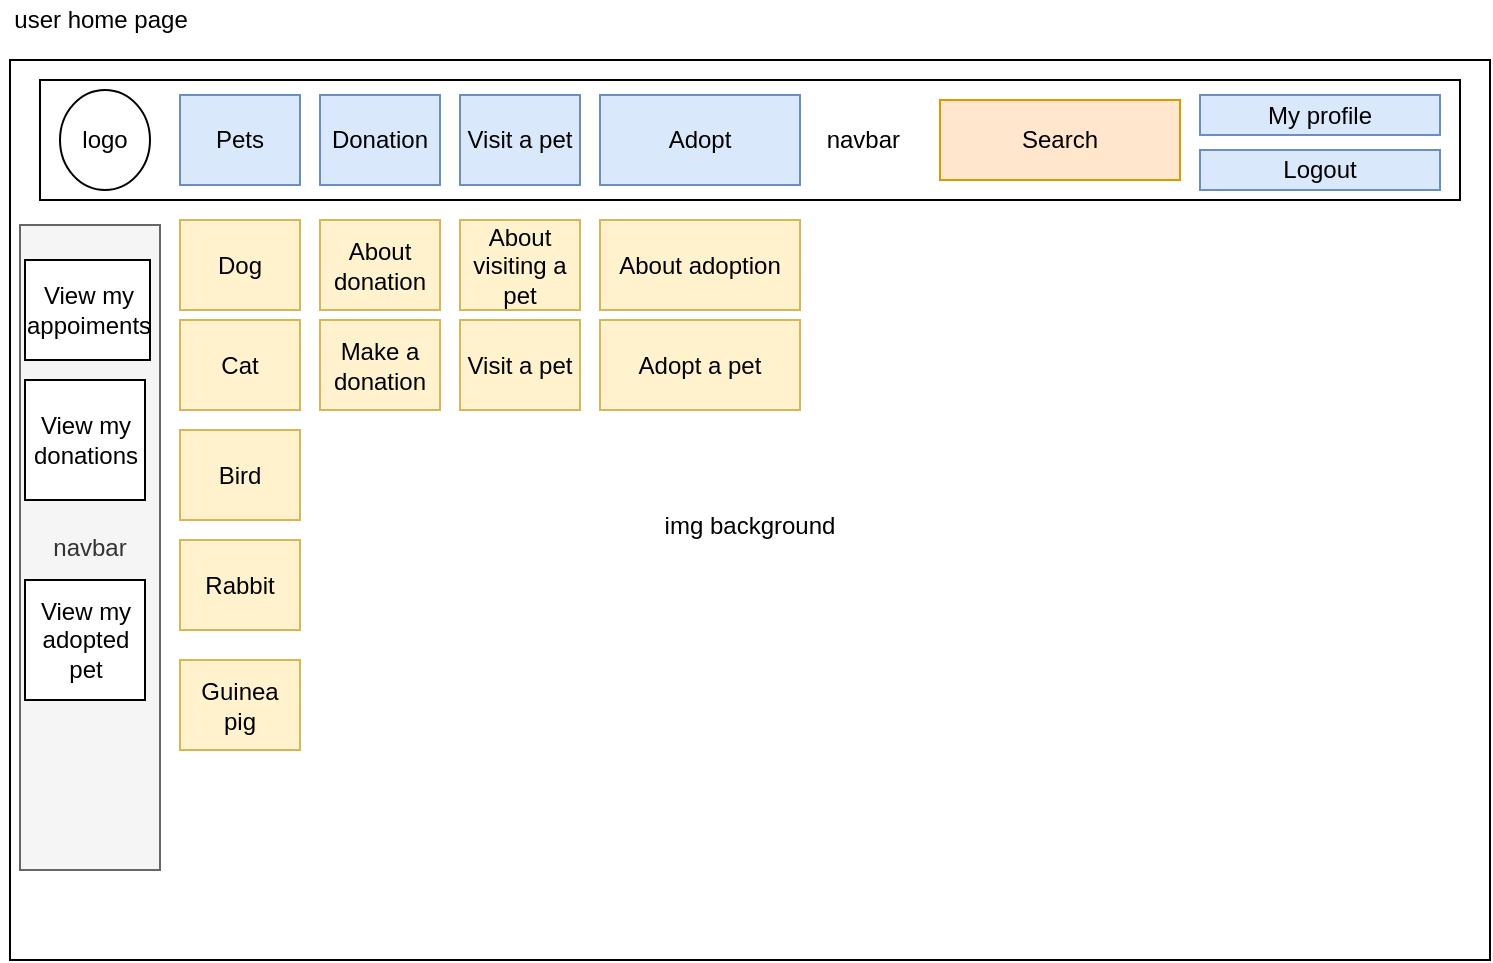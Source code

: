 <mxfile version="14.7.4" type="embed"><diagram id="9WflH_AWErKLLo7M90Dl" name="Page-1"><mxGraphModel dx="1307" dy="426" grid="1" gridSize="10" guides="1" tooltips="1" connect="1" arrows="1" fold="1" page="1" pageScale="1" pageWidth="850" pageHeight="1100" math="0" shadow="0"><root><mxCell id="0"/><mxCell id="1" parent="0"/><mxCell id="84" value="" style="rounded=0;whiteSpace=wrap;html=1;" parent="1" vertex="1"><mxGeometry x="67.5" y="110" width="70" height="310" as="geometry"/></mxCell><mxCell id="2" value="&lt;br&gt;img background" style="rounded=0;whiteSpace=wrap;html=1;" parent="1" vertex="1"><mxGeometry x="55" y="30" width="740" height="450" as="geometry"/></mxCell><mxCell id="3" value="&amp;nbsp; &amp;nbsp; &amp;nbsp; &amp;nbsp; &amp;nbsp; &amp;nbsp; &amp;nbsp; &amp;nbsp; &amp;nbsp; &amp;nbsp; &amp;nbsp; &amp;nbsp; &amp;nbsp; &amp;nbsp; &amp;nbsp; &amp;nbsp; &amp;nbsp; navbar" style="rounded=0;whiteSpace=wrap;html=1;" parent="1" vertex="1"><mxGeometry x="70" y="40" width="710" height="60" as="geometry"/></mxCell><mxCell id="4" value="logo" style="ellipse;whiteSpace=wrap;html=1;" parent="1" vertex="1"><mxGeometry x="80" y="45" width="45" height="50" as="geometry"/></mxCell><mxCell id="6" value="My profile" style="rounded=0;whiteSpace=wrap;html=1;fillColor=#dae8fc;strokeColor=#6c8ebf;" parent="1" vertex="1"><mxGeometry x="650" y="47.5" width="120" height="20" as="geometry"/></mxCell><mxCell id="8" value="Pets" style="rounded=0;whiteSpace=wrap;html=1;fillColor=#dae8fc;strokeColor=#6c8ebf;" parent="1" vertex="1"><mxGeometry x="140" y="47.5" width="60" height="45" as="geometry"/></mxCell><mxCell id="13" value="Donation" style="rounded=0;whiteSpace=wrap;html=1;fillColor=#dae8fc;strokeColor=#6c8ebf;" parent="1" vertex="1"><mxGeometry x="210" y="47.5" width="60" height="45" as="geometry"/></mxCell><mxCell id="15" value="Adopt" style="rounded=0;whiteSpace=wrap;html=1;fillColor=#dae8fc;strokeColor=#6c8ebf;" parent="1" vertex="1"><mxGeometry x="350" y="47.5" width="100" height="45" as="geometry"/></mxCell><mxCell id="16" value="Dog" style="rounded=0;whiteSpace=wrap;html=1;fillColor=#fff2cc;strokeColor=#d6b656;" parent="1" vertex="1"><mxGeometry x="140" y="110" width="60" height="45" as="geometry"/></mxCell><mxCell id="17" value="Visit a pet" style="rounded=0;whiteSpace=wrap;html=1;fillColor=#dae8fc;strokeColor=#6c8ebf;" parent="1" vertex="1"><mxGeometry x="280" y="47.5" width="60" height="45" as="geometry"/></mxCell><mxCell id="18" value="Make a donation" style="rounded=0;whiteSpace=wrap;html=1;fillColor=#fff2cc;strokeColor=#d6b656;" parent="1" vertex="1"><mxGeometry x="210" y="110" width="60" height="45" as="geometry"/></mxCell><mxCell id="19" value="Make an appoiment" style="rounded=0;whiteSpace=wrap;html=1;fillColor=#fff2cc;strokeColor=#d6b656;" parent="1" vertex="1"><mxGeometry x="280" y="110" width="60" height="45" as="geometry"/></mxCell><mxCell id="22" value="About adoption" style="rounded=0;whiteSpace=wrap;html=1;fillColor=#fff2cc;strokeColor=#d6b656;" parent="1" vertex="1"><mxGeometry x="350" y="110" width="100" height="45" as="geometry"/></mxCell><mxCell id="24" value="Logout" style="rounded=0;whiteSpace=wrap;html=1;fillColor=#dae8fc;strokeColor=#6c8ebf;" parent="1" vertex="1"><mxGeometry x="650" y="75" width="120" height="20" as="geometry"/></mxCell><mxCell id="26" value="Cat" style="rounded=0;whiteSpace=wrap;html=1;fillColor=#fff2cc;strokeColor=#d6b656;" parent="1" vertex="1"><mxGeometry x="140" y="160" width="60" height="45" as="geometry"/></mxCell><mxCell id="27" value="Bird" style="rounded=0;whiteSpace=wrap;html=1;fillColor=#fff2cc;strokeColor=#d6b656;" parent="1" vertex="1"><mxGeometry x="140" y="215" width="60" height="45" as="geometry"/></mxCell><mxCell id="28" value="Rabbit" style="rounded=0;whiteSpace=wrap;html=1;fillColor=#fff2cc;strokeColor=#d6b656;" parent="1" vertex="1"><mxGeometry x="140" y="270" width="60" height="45" as="geometry"/></mxCell><mxCell id="29" value="Guinea pig" style="rounded=0;whiteSpace=wrap;html=1;fillColor=#fff2cc;strokeColor=#d6b656;" parent="1" vertex="1"><mxGeometry x="140" y="330" width="60" height="45" as="geometry"/></mxCell><mxCell id="34" value="Pets" style="rounded=0;whiteSpace=wrap;html=1;fillColor=#dae8fc;strokeColor=#6c8ebf;" parent="1" vertex="1"><mxGeometry x="140" y="47.5" width="60" height="45" as="geometry"/></mxCell><mxCell id="35" value="Pets" style="rounded=0;whiteSpace=wrap;html=1;fillColor=#dae8fc;strokeColor=#6c8ebf;" parent="1" vertex="1"><mxGeometry x="140" y="47.5" width="60" height="45" as="geometry"/></mxCell><mxCell id="36" value="Visit a pet" style="rounded=0;whiteSpace=wrap;html=1;fillColor=#dae8fc;strokeColor=#6c8ebf;" parent="1" vertex="1"><mxGeometry x="280" y="47.5" width="60" height="45" as="geometry"/></mxCell><mxCell id="37" value="Adopt" style="rounded=0;whiteSpace=wrap;html=1;fillColor=#dae8fc;strokeColor=#6c8ebf;" parent="1" vertex="1"><mxGeometry x="350" y="47.5" width="100" height="45" as="geometry"/></mxCell><mxCell id="38" value="Pets" style="rounded=0;whiteSpace=wrap;html=1;fillColor=#dae8fc;strokeColor=#6c8ebf;" parent="1" vertex="1"><mxGeometry x="140" y="47.5" width="60" height="45" as="geometry"/></mxCell><mxCell id="39" value="Visit a pet" style="rounded=0;whiteSpace=wrap;html=1;fillColor=#dae8fc;strokeColor=#6c8ebf;" parent="1" vertex="1"><mxGeometry x="280" y="47.5" width="60" height="45" as="geometry"/></mxCell><mxCell id="40" value="Adopt" style="rounded=0;whiteSpace=wrap;html=1;fillColor=#dae8fc;strokeColor=#6c8ebf;" parent="1" vertex="1"><mxGeometry x="350" y="47.5" width="100" height="45" as="geometry"/></mxCell><mxCell id="41" value="Make a donation" style="rounded=0;whiteSpace=wrap;html=1;fillColor=#fff2cc;strokeColor=#d6b656;" parent="1" vertex="1"><mxGeometry x="210" y="110" width="60" height="45" as="geometry"/></mxCell><mxCell id="42" value="Make an appoiment" style="rounded=0;whiteSpace=wrap;html=1;fillColor=#fff2cc;strokeColor=#d6b656;" parent="1" vertex="1"><mxGeometry x="280" y="110" width="60" height="45" as="geometry"/></mxCell><mxCell id="43" value="Pets" style="rounded=0;whiteSpace=wrap;html=1;fillColor=#dae8fc;strokeColor=#6c8ebf;" parent="1" vertex="1"><mxGeometry x="140" y="47.5" width="60" height="45" as="geometry"/></mxCell><mxCell id="44" value="Visit a pet" style="rounded=0;whiteSpace=wrap;html=1;fillColor=#dae8fc;strokeColor=#6c8ebf;" parent="1" vertex="1"><mxGeometry x="280" y="47.5" width="60" height="45" as="geometry"/></mxCell><mxCell id="45" value="Adopt" style="rounded=0;whiteSpace=wrap;html=1;fillColor=#dae8fc;strokeColor=#6c8ebf;" parent="1" vertex="1"><mxGeometry x="350" y="47.5" width="100" height="45" as="geometry"/></mxCell><mxCell id="46" value="Make a donation" style="rounded=0;whiteSpace=wrap;html=1;fillColor=#fff2cc;strokeColor=#d6b656;" parent="1" vertex="1"><mxGeometry x="210" y="110" width="60" height="45" as="geometry"/></mxCell><mxCell id="47" value="Make an appoiment" style="rounded=0;whiteSpace=wrap;html=1;fillColor=#fff2cc;strokeColor=#d6b656;" parent="1" vertex="1"><mxGeometry x="280" y="110" width="60" height="45" as="geometry"/></mxCell><mxCell id="48" value="Cat" style="rounded=0;whiteSpace=wrap;html=1;fillColor=#fff2cc;strokeColor=#d6b656;" parent="1" vertex="1"><mxGeometry x="140" y="160" width="60" height="45" as="geometry"/></mxCell><mxCell id="49" value="Pets" style="rounded=0;whiteSpace=wrap;html=1;fillColor=#dae8fc;strokeColor=#6c8ebf;" parent="1" vertex="1"><mxGeometry x="140" y="47.5" width="60" height="45" as="geometry"/></mxCell><mxCell id="50" value="Visit a pet" style="rounded=0;whiteSpace=wrap;html=1;fillColor=#dae8fc;strokeColor=#6c8ebf;" parent="1" vertex="1"><mxGeometry x="280" y="47.5" width="60" height="45" as="geometry"/></mxCell><mxCell id="51" value="Adopt" style="rounded=0;whiteSpace=wrap;html=1;fillColor=#dae8fc;strokeColor=#6c8ebf;" parent="1" vertex="1"><mxGeometry x="350" y="47.5" width="100" height="45" as="geometry"/></mxCell><mxCell id="52" value="About donation" style="rounded=0;whiteSpace=wrap;html=1;fillColor=#fff2cc;strokeColor=#d6b656;" parent="1" vertex="1"><mxGeometry x="210" y="110" width="60" height="45" as="geometry"/></mxCell><mxCell id="53" value="About visiting a pet" style="rounded=0;whiteSpace=wrap;html=1;fillColor=#fff2cc;strokeColor=#d6b656;" parent="1" vertex="1"><mxGeometry x="280" y="110" width="60" height="45" as="geometry"/></mxCell><mxCell id="54" value="Cat" style="rounded=0;whiteSpace=wrap;html=1;fillColor=#fff2cc;strokeColor=#d6b656;" parent="1" vertex="1"><mxGeometry x="140" y="160" width="60" height="45" as="geometry"/></mxCell><mxCell id="55" value="Pets" style="rounded=0;whiteSpace=wrap;html=1;fillColor=#dae8fc;strokeColor=#6c8ebf;" parent="1" vertex="1"><mxGeometry x="140" y="47.5" width="60" height="45" as="geometry"/></mxCell><mxCell id="56" value="Visit a pet" style="rounded=0;whiteSpace=wrap;html=1;fillColor=#dae8fc;strokeColor=#6c8ebf;" parent="1" vertex="1"><mxGeometry x="280" y="47.5" width="60" height="45" as="geometry"/></mxCell><mxCell id="57" value="Adopt" style="rounded=0;whiteSpace=wrap;html=1;fillColor=#dae8fc;strokeColor=#6c8ebf;" parent="1" vertex="1"><mxGeometry x="350" y="47.5" width="100" height="45" as="geometry"/></mxCell><mxCell id="58" value="Make a donation" style="rounded=0;whiteSpace=wrap;html=1;fillColor=#fff2cc;strokeColor=#d6b656;" parent="1" vertex="1"><mxGeometry x="210" y="160" width="60" height="45" as="geometry"/></mxCell><mxCell id="59" value="Visit a pet" style="rounded=0;whiteSpace=wrap;html=1;fillColor=#fff2cc;strokeColor=#d6b656;" parent="1" vertex="1"><mxGeometry x="280" y="160" width="60" height="45" as="geometry"/></mxCell><mxCell id="60" value="Cat" style="rounded=0;whiteSpace=wrap;html=1;fillColor=#fff2cc;strokeColor=#d6b656;" parent="1" vertex="1"><mxGeometry x="140" y="160" width="60" height="45" as="geometry"/></mxCell><mxCell id="62" value="Adopt a pet" style="rounded=0;whiteSpace=wrap;html=1;fillColor=#fff2cc;strokeColor=#d6b656;" parent="1" vertex="1"><mxGeometry x="350" y="160" width="100" height="45" as="geometry"/></mxCell><mxCell id="63" value="Bird" style="rounded=0;whiteSpace=wrap;html=1;fillColor=#fff2cc;strokeColor=#d6b656;" parent="1" vertex="1"><mxGeometry x="140" y="215" width="60" height="45" as="geometry"/></mxCell><mxCell id="64" value="Rabbit" style="rounded=0;whiteSpace=wrap;html=1;fillColor=#fff2cc;strokeColor=#d6b656;" parent="1" vertex="1"><mxGeometry x="140" y="270" width="60" height="45" as="geometry"/></mxCell><mxCell id="65" value="Guinea pig" style="rounded=0;whiteSpace=wrap;html=1;fillColor=#fff2cc;strokeColor=#d6b656;" parent="1" vertex="1"><mxGeometry x="140" y="330" width="60" height="45" as="geometry"/></mxCell><mxCell id="69" value="Pets" style="rounded=0;whiteSpace=wrap;html=1;fillColor=#dae8fc;strokeColor=#6c8ebf;" parent="1" vertex="1"><mxGeometry x="140" y="47.5" width="60" height="45" as="geometry"/></mxCell><mxCell id="70" value="Donation" style="rounded=0;whiteSpace=wrap;html=1;fillColor=#dae8fc;strokeColor=#6c8ebf;" parent="1" vertex="1"><mxGeometry x="210" y="47.5" width="60" height="45" as="geometry"/></mxCell><mxCell id="71" value="Pets" style="rounded=0;whiteSpace=wrap;html=1;fillColor=#dae8fc;strokeColor=#6c8ebf;" parent="1" vertex="1"><mxGeometry x="140" y="47.5" width="60" height="45" as="geometry"/></mxCell><mxCell id="72" value="Donation" style="rounded=0;whiteSpace=wrap;html=1;fillColor=#dae8fc;strokeColor=#6c8ebf;" parent="1" vertex="1"><mxGeometry x="210" y="47.5" width="60" height="45" as="geometry"/></mxCell><mxCell id="73" value="Pets" style="rounded=0;whiteSpace=wrap;html=1;fillColor=#dae8fc;strokeColor=#6c8ebf;" parent="1" vertex="1"><mxGeometry x="140" y="47.5" width="60" height="45" as="geometry"/></mxCell><mxCell id="74" value="Donation" style="rounded=0;whiteSpace=wrap;html=1;fillColor=#dae8fc;strokeColor=#6c8ebf;" parent="1" vertex="1"><mxGeometry x="210" y="47.5" width="60" height="45" as="geometry"/></mxCell><mxCell id="75" value="Pets" style="rounded=0;whiteSpace=wrap;html=1;fillColor=#dae8fc;strokeColor=#6c8ebf;" parent="1" vertex="1"><mxGeometry x="140" y="47.5" width="60" height="45" as="geometry"/></mxCell><mxCell id="76" value="Donation" style="rounded=0;whiteSpace=wrap;html=1;fillColor=#dae8fc;strokeColor=#6c8ebf;" parent="1" vertex="1"><mxGeometry x="210" y="47.5" width="60" height="45" as="geometry"/></mxCell><mxCell id="77" value="Visit a pet" style="rounded=0;whiteSpace=wrap;html=1;fillColor=#dae8fc;strokeColor=#6c8ebf;" parent="1" vertex="1"><mxGeometry x="280" y="47.5" width="60" height="45" as="geometry"/></mxCell><mxCell id="78" value="Pets" style="rounded=0;whiteSpace=wrap;html=1;fillColor=#dae8fc;strokeColor=#6c8ebf;" parent="1" vertex="1"><mxGeometry x="140" y="47.5" width="60" height="45" as="geometry"/></mxCell><mxCell id="79" value="Donation" style="rounded=0;whiteSpace=wrap;html=1;fillColor=#dae8fc;strokeColor=#6c8ebf;" parent="1" vertex="1"><mxGeometry x="210" y="47.5" width="60" height="45" as="geometry"/></mxCell><mxCell id="80" value="Visit a pet" style="rounded=0;whiteSpace=wrap;html=1;fillColor=#dae8fc;strokeColor=#6c8ebf;" parent="1" vertex="1"><mxGeometry x="280" y="47.5" width="60" height="45" as="geometry"/></mxCell><mxCell id="81" value="Adopt" style="rounded=0;whiteSpace=wrap;html=1;fillColor=#dae8fc;strokeColor=#6c8ebf;" parent="1" vertex="1"><mxGeometry x="350" y="47.5" width="100" height="45" as="geometry"/></mxCell><mxCell id="86" value="navbar" style="rounded=0;whiteSpace=wrap;html=1;fillColor=#f5f5f5;strokeColor=#666666;fontColor=#333333;" parent="1" vertex="1"><mxGeometry x="60" y="112.5" width="70" height="322.5" as="geometry"/></mxCell><mxCell id="87" value="View my appoiments" style="rounded=0;whiteSpace=wrap;html=1;" parent="1" vertex="1"><mxGeometry x="62.5" y="130" width="62.5" height="50" as="geometry"/></mxCell><mxCell id="88" value="View my donations" style="rounded=0;whiteSpace=wrap;html=1;" parent="1" vertex="1"><mxGeometry x="62.5" y="190" width="60" height="60" as="geometry"/></mxCell><mxCell id="89" value="View my adopted pet" style="rounded=0;whiteSpace=wrap;html=1;" parent="1" vertex="1"><mxGeometry x="62.5" y="290" width="60" height="60" as="geometry"/></mxCell><mxCell id="90" value="user home page" style="text;html=1;align=center;verticalAlign=middle;resizable=0;points=[];autosize=1;strokeColor=none;" parent="1" vertex="1"><mxGeometry x="50" width="100" height="20" as="geometry"/></mxCell><mxCell id="91" value="Search" style="rounded=0;whiteSpace=wrap;html=1;fillColor=#ffe6cc;strokeColor=#d79b00;" parent="1" vertex="1"><mxGeometry x="520" y="50" width="120" height="40" as="geometry"/></mxCell></root></mxGraphModel></diagram></mxfile>